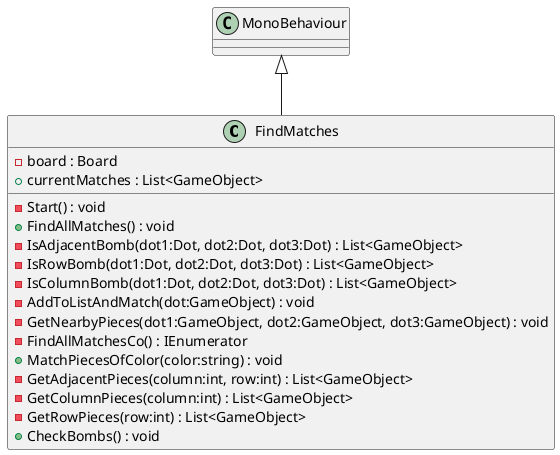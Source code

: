 @startuml
class FindMatches {
    - board : Board
    + currentMatches : List<GameObject>
    - Start() : void
    + FindAllMatches() : void
    - IsAdjacentBomb(dot1:Dot, dot2:Dot, dot3:Dot) : List<GameObject>
    - IsRowBomb(dot1:Dot, dot2:Dot, dot3:Dot) : List<GameObject>
    - IsColumnBomb(dot1:Dot, dot2:Dot, dot3:Dot) : List<GameObject>
    - AddToListAndMatch(dot:GameObject) : void
    - GetNearbyPieces(dot1:GameObject, dot2:GameObject, dot3:GameObject) : void
    - FindAllMatchesCo() : IEnumerator
    + MatchPiecesOfColor(color:string) : void
    - GetAdjacentPieces(column:int, row:int) : List<GameObject>
    - GetColumnPieces(column:int) : List<GameObject>
    - GetRowPieces(row:int) : List<GameObject>
    + CheckBombs() : void
}
MonoBehaviour <|-- FindMatches
@enduml
